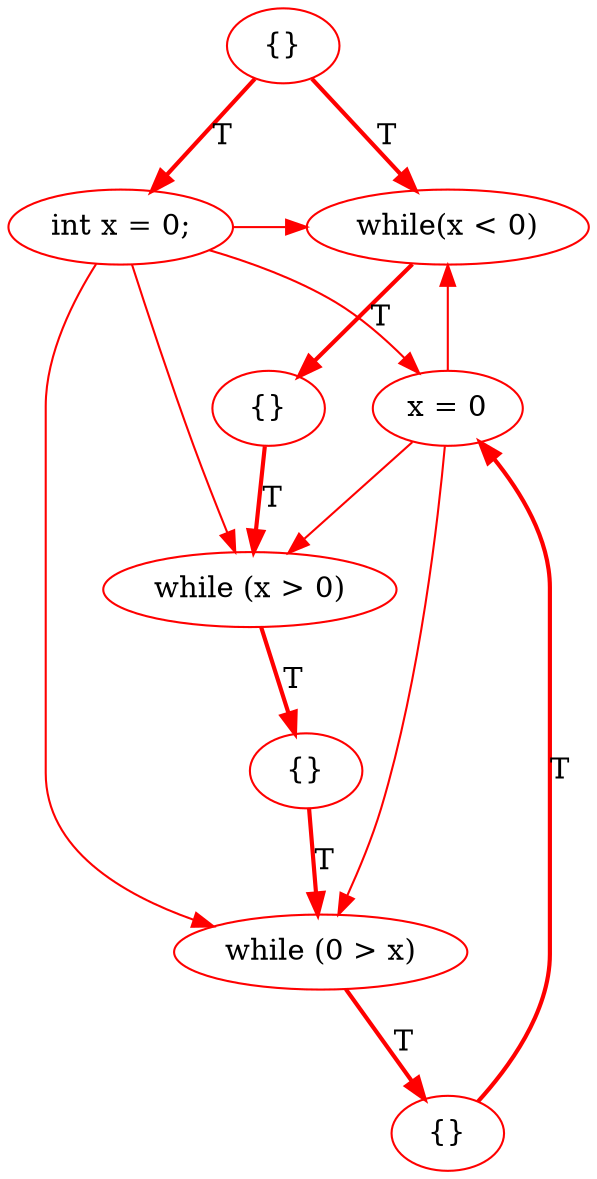 digraph {
rankdir=TD;
0[label="{}",color=red]; 
0 -> 1[label="T",style=bold,color=red];
1[label="int x = 0;",color=red];
1 -> 2[color=red];
1 -> 3[color=red];
1 -> 5[color=red];
1 -> 7[color=red];
0 -> 2[label="T",style=bold,color=red];
2[label="while(x < 0)",color=red]; 
2 -> 4[label="T",style=bold,color=red];
4[label="{}",color=red]; 
4 -> 5[label="T",style=bold,color=red];
5[label="while (x > 0)",color=red]; 
5 -> 6[label="T",style=bold,color=red];
6[label="{}",color=red]; 
6 -> 7[label="T",style=bold,color=red];
7[label="while (0 > x)",color=red]; 
7 -> 8[label="T",style=bold,color=red];
8[label="{}",color=red]; 
8 -> 3[label="T",style=bold,color=red];
3[label="x = 0",color=red];
3 -> 2[color=red];
3 -> 5[color=red];
3 -> 7[color=red];
{ rank=same 1 2 }{ rank=same 4 }{ rank=same 5 }{ rank=same 6 }{ rank=same 7 }{ rank=same 8 }{ rank=same 3 }
}